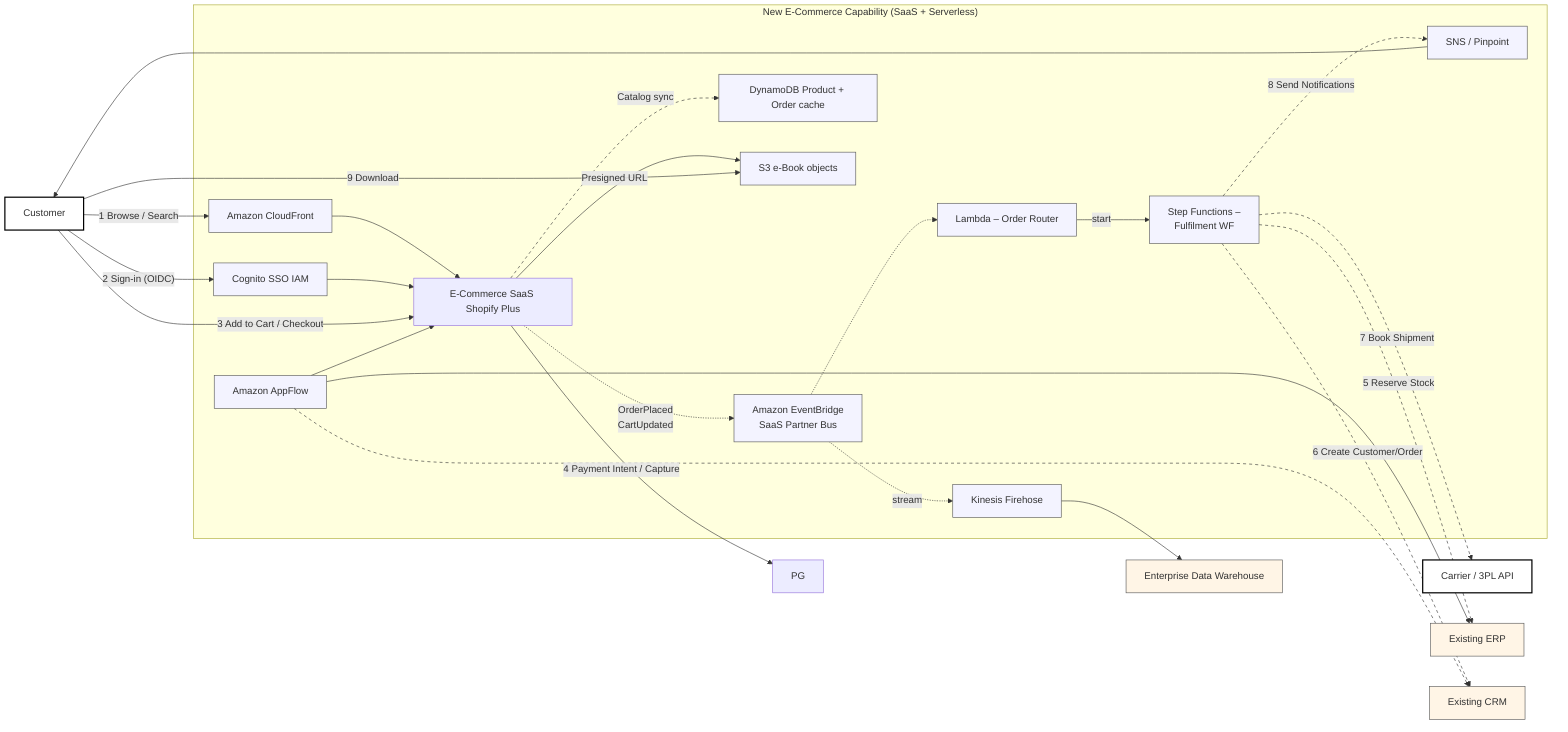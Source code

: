flowchart LR

  C[Customer]:::actor
  Carrier[Carrier / 3PL API]:::actor

  subgraph "New E-Commerce Capability  (SaaS + Serverless)"
    direction LR
    CF[Amazon CloudFront]:::aws
    Cognito[Cognito SSO  IAM]:::aws
    Storefront[E-Commerce SaaS Shopify Plus]
    EB[Amazon EventBridge\nSaaS Partner Bus]:::aws
    Lambda[Lambda – Order Router]:::aws
    SF[Step Functions –\nFulfilment WF]:::aws
    SNS[SNS / Pinpoint]:::aws
    Dynamo[DynamoDB Product + Order cache]:::aws
    S3[S3  e-Book objects]:::aws
    Kinesis[Kinesis Firehose]:::aws
    AppFlow[Amazon AppFlow]:::aws
  end

  ERP[Existing ERP]:::legacy
  CRM[Existing CRM]:::legacy
  DW[Enterprise Data Warehouse]:::legacy


  C -- "1  Browse / Search" --> CF
  CF --> Storefront
  C -- "2  Sign-in (OIDC)" --> Cognito
  Cognito --> Storefront
  C -- "3  Add to Cart / Checkout" --> Storefront

  Storefront -- "4  Payment Intent / Capture" --> PG


  Storefront -. "OrderPlaced\nCartUpdated" .-> EB
  EB -.-> Lambda
  Lambda -->|start| SF


  SF -->|"5  Reserve Stock"| ERP
  SF -->|"6  Create Customer/Order"| CRM
  SF -->|"7  Book Shipment"| Carrier
  SF -->|"8  Send Notifications"| SNS
  SNS --> C


  Storefront -->|"Presigned URL"| S3
  C -- "9  Download" --> S3


  Storefront -->|"Catalog sync"| Dynamo
  AppFlow --> ERP
  AppFlow --> CRM
  AppFlow --> Storefront


  EB -. "stream" .-> Kinesis
  Kinesis --> DW


  classDef actor   fill:#ffffff,stroke:#000,stroke-width:2px;
  classDef aws     fill:#f3f3ff,stroke:#555;
  classDef legacy  fill:#fff5e6,stroke:#555;
  linkStyle 9,10,11,12,16,18 stroke-dasharray:5 5;
